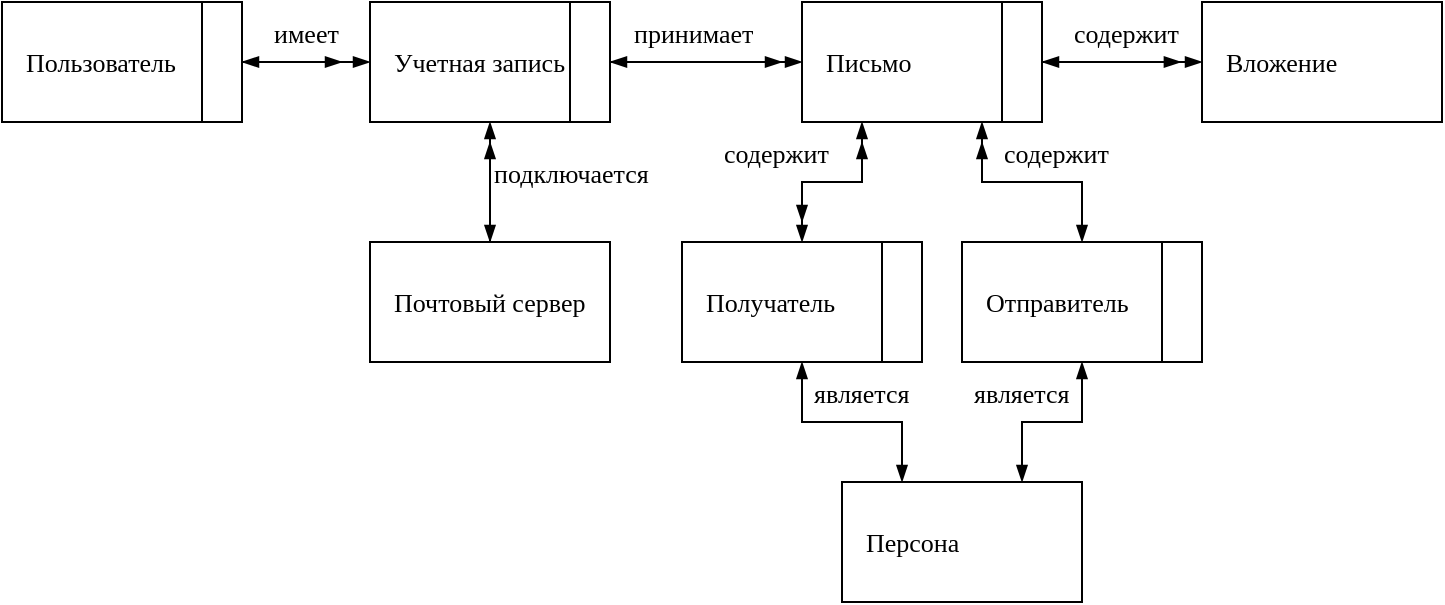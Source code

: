 <mxfile version="15.8.9" type="device"><diagram id="9D5RyQ2uw_C8btGn4zdh" name="Page-1"><mxGraphModel dx="1185" dy="658" grid="0" gridSize="10" guides="1" tooltips="1" connect="1" arrows="1" fold="1" page="1" pageScale="1" pageWidth="827" pageHeight="1169" math="0" shadow="0"><root><mxCell id="0"/><mxCell id="1" parent="0"/><mxCell id="5fARgsK9fEYfD4weJ0QA-1" value="Пользователь" style="rounded=0;whiteSpace=wrap;html=1;fontFamily=Times New Roman;fontSize=13;align=left;spacingLeft=10;" vertex="1" parent="1"><mxGeometry x="80" y="190" width="120" height="60" as="geometry"/></mxCell><mxCell id="5fARgsK9fEYfD4weJ0QA-2" value="Учетная запись" style="rounded=0;whiteSpace=wrap;html=1;fontFamily=Times New Roman;fontSize=13;align=left;spacingLeft=10;" vertex="1" parent="1"><mxGeometry x="264" y="190" width="120" height="60" as="geometry"/></mxCell><mxCell id="5fARgsK9fEYfD4weJ0QA-3" value="Почтовый сервер" style="rounded=0;whiteSpace=wrap;html=1;fontFamily=Times New Roman;fontSize=13;align=left;spacingLeft=10;" vertex="1" parent="1"><mxGeometry x="264" y="310" width="120" height="60" as="geometry"/></mxCell><mxCell id="5fARgsK9fEYfD4weJ0QA-4" value="Письмо" style="rounded=0;whiteSpace=wrap;html=1;fontFamily=Times New Roman;fontSize=13;align=left;spacingLeft=10;" vertex="1" parent="1"><mxGeometry x="480" y="190" width="120" height="60" as="geometry"/></mxCell><mxCell id="5fARgsK9fEYfD4weJ0QA-5" value="Получатель" style="rounded=0;whiteSpace=wrap;html=1;fontFamily=Times New Roman;fontSize=13;align=left;spacingLeft=10;" vertex="1" parent="1"><mxGeometry x="420" y="310" width="120" height="60" as="geometry"/></mxCell><mxCell id="5fARgsK9fEYfD4weJ0QA-6" value="Отправитель" style="rounded=0;whiteSpace=wrap;html=1;fontFamily=Times New Roman;fontSize=13;align=left;spacingLeft=10;" vertex="1" parent="1"><mxGeometry x="560" y="310" width="120" height="60" as="geometry"/></mxCell><mxCell id="5fARgsK9fEYfD4weJ0QA-7" value="Персона" style="rounded=0;whiteSpace=wrap;html=1;fontFamily=Times New Roman;fontSize=13;align=left;spacingLeft=10;" vertex="1" parent="1"><mxGeometry x="500" y="430" width="120" height="60" as="geometry"/></mxCell><mxCell id="5fARgsK9fEYfD4weJ0QA-8" value="Вложение" style="rounded=0;whiteSpace=wrap;html=1;fontFamily=Times New Roman;fontSize=13;align=left;spacingLeft=10;" vertex="1" parent="1"><mxGeometry x="680" y="190" width="120" height="60" as="geometry"/></mxCell><mxCell id="5fARgsK9fEYfD4weJ0QA-16" value="" style="endArrow=blockThin;html=1;rounded=0;fontFamily=Times New Roman;fontSize=13;exitX=1;exitY=0.5;exitDx=0;exitDy=0;endFill=1;" edge="1" parent="1" source="5fARgsK9fEYfD4weJ0QA-1"><mxGeometry width="50" height="50" relative="1" as="geometry"><mxPoint x="160" y="290" as="sourcePoint"/><mxPoint x="250" y="220" as="targetPoint"/></mxGeometry></mxCell><mxCell id="5fARgsK9fEYfD4weJ0QA-17" value="" style="endArrow=blockThin;html=1;rounded=0;fontFamily=Times New Roman;fontSize=13;endFill=1;exitX=0.5;exitY=0;exitDx=0;exitDy=0;" edge="1" parent="1" source="5fARgsK9fEYfD4weJ0QA-3"><mxGeometry width="50" height="50" relative="1" as="geometry"><mxPoint x="360" y="280" as="sourcePoint"/><mxPoint x="324" y="260" as="targetPoint"/></mxGeometry></mxCell><mxCell id="5fARgsK9fEYfD4weJ0QA-18" value="" style="endArrow=blockThin;html=1;rounded=0;fontFamily=Times New Roman;fontSize=13;exitX=1;exitY=0.5;exitDx=0;exitDy=0;endFill=1;" edge="1" parent="1" source="5fARgsK9fEYfD4weJ0QA-2"><mxGeometry width="50" height="50" relative="1" as="geometry"><mxPoint x="660" y="280" as="sourcePoint"/><mxPoint x="470" y="220" as="targetPoint"/></mxGeometry></mxCell><mxCell id="5fARgsK9fEYfD4weJ0QA-19" value="" style="endArrow=blockThin;html=1;rounded=0;fontFamily=Times New Roman;fontSize=13;endFill=1;entryX=0.743;entryY=1.001;entryDx=0;entryDy=0;entryPerimeter=0;" edge="1" parent="1" target="5fARgsK9fEYfD4weJ0QA-41"><mxGeometry width="50" height="50" relative="1" as="geometry"><mxPoint x="600" y="220" as="sourcePoint"/><mxPoint x="650" y="220" as="targetPoint"/></mxGeometry></mxCell><mxCell id="5fARgsK9fEYfD4weJ0QA-20" value="" style="endArrow=blockThin;startArrow=blockThin;html=1;rounded=0;fontFamily=Times New Roman;fontSize=13;entryX=0.25;entryY=1;entryDx=0;entryDy=0;exitX=0.5;exitY=0;exitDx=0;exitDy=0;endFill=1;startFill=1;" edge="1" parent="1" source="5fARgsK9fEYfD4weJ0QA-5" target="5fARgsK9fEYfD4weJ0QA-4"><mxGeometry width="50" height="50" relative="1" as="geometry"><mxPoint x="390" y="320" as="sourcePoint"/><mxPoint x="440" y="270" as="targetPoint"/><Array as="points"><mxPoint x="480" y="280"/><mxPoint x="510" y="280"/></Array></mxGeometry></mxCell><mxCell id="5fARgsK9fEYfD4weJ0QA-21" value="" style="endArrow=blockThin;startArrow=blockThin;html=1;rounded=0;fontFamily=Times New Roman;fontSize=13;entryX=1;entryY=0.5;entryDx=0;entryDy=0;exitX=0;exitY=0.5;exitDx=0;exitDy=0;endFill=1;startFill=1;" edge="1" parent="1" source="5fARgsK9fEYfD4weJ0QA-2" target="5fARgsK9fEYfD4weJ0QA-1"><mxGeometry width="50" height="50" relative="1" as="geometry"><mxPoint x="490" y="320" as="sourcePoint"/><mxPoint x="520" y="260" as="targetPoint"/></mxGeometry></mxCell><mxCell id="5fARgsK9fEYfD4weJ0QA-22" value="" style="endArrow=blockThin;startArrow=blockThin;html=1;rounded=0;fontFamily=Times New Roman;fontSize=13;entryX=0.5;entryY=1;entryDx=0;entryDy=0;exitX=0.5;exitY=0;exitDx=0;exitDy=0;endFill=1;startFill=1;" edge="1" parent="1" source="5fARgsK9fEYfD4weJ0QA-3" target="5fARgsK9fEYfD4weJ0QA-2"><mxGeometry width="50" height="50" relative="1" as="geometry"><mxPoint x="500" y="330" as="sourcePoint"/><mxPoint x="530" y="270" as="targetPoint"/></mxGeometry></mxCell><mxCell id="5fARgsK9fEYfD4weJ0QA-23" value="" style="endArrow=blockThin;startArrow=blockThin;html=1;rounded=0;fontFamily=Times New Roman;fontSize=13;entryX=0.75;entryY=1;entryDx=0;entryDy=0;exitX=0.5;exitY=0;exitDx=0;exitDy=0;endFill=1;startFill=1;" edge="1" parent="1" source="5fARgsK9fEYfD4weJ0QA-6" target="5fARgsK9fEYfD4weJ0QA-4"><mxGeometry width="50" height="50" relative="1" as="geometry"><mxPoint x="510" y="340" as="sourcePoint"/><mxPoint x="540" y="280" as="targetPoint"/><Array as="points"><mxPoint x="620" y="280"/><mxPoint x="570" y="280"/></Array></mxGeometry></mxCell><mxCell id="5fARgsK9fEYfD4weJ0QA-24" value="" style="endArrow=blockThin;startArrow=blockThin;html=1;rounded=0;fontFamily=Times New Roman;fontSize=13;entryX=0.5;entryY=1;entryDx=0;entryDy=0;exitX=0.75;exitY=0;exitDx=0;exitDy=0;endFill=1;startFill=1;" edge="1" parent="1" source="5fARgsK9fEYfD4weJ0QA-7" target="5fARgsK9fEYfD4weJ0QA-6"><mxGeometry width="50" height="50" relative="1" as="geometry"><mxPoint x="520" y="350" as="sourcePoint"/><mxPoint x="550" y="290" as="targetPoint"/><Array as="points"><mxPoint x="590" y="400"/><mxPoint x="620" y="400"/></Array></mxGeometry></mxCell><mxCell id="5fARgsK9fEYfD4weJ0QA-25" value="" style="endArrow=blockThin;startArrow=blockThin;html=1;rounded=0;fontFamily=Times New Roman;fontSize=13;entryX=0.5;entryY=1;entryDx=0;entryDy=0;exitX=0.25;exitY=0;exitDx=0;exitDy=0;endFill=1;startFill=1;" edge="1" parent="1" source="5fARgsK9fEYfD4weJ0QA-7" target="5fARgsK9fEYfD4weJ0QA-5"><mxGeometry width="50" height="50" relative="1" as="geometry"><mxPoint x="530" y="360" as="sourcePoint"/><mxPoint x="560" y="300" as="targetPoint"/><Array as="points"><mxPoint x="530" y="400"/><mxPoint x="480" y="400"/></Array></mxGeometry></mxCell><mxCell id="5fARgsK9fEYfD4weJ0QA-26" value="" style="endArrow=blockThin;startArrow=blockThin;html=1;rounded=0;fontFamily=Times New Roman;fontSize=13;entryX=0;entryY=0.5;entryDx=0;entryDy=0;exitX=1;exitY=0.5;exitDx=0;exitDy=0;endFill=1;startFill=1;" edge="1" parent="1" source="5fARgsK9fEYfD4weJ0QA-2" target="5fARgsK9fEYfD4weJ0QA-4"><mxGeometry width="50" height="50" relative="1" as="geometry"><mxPoint x="540" y="370" as="sourcePoint"/><mxPoint x="570" y="310" as="targetPoint"/></mxGeometry></mxCell><mxCell id="5fARgsK9fEYfD4weJ0QA-27" value="" style="endArrow=blockThin;startArrow=blockThin;html=1;rounded=0;fontFamily=Times New Roman;fontSize=13;entryX=0;entryY=0.5;entryDx=0;entryDy=0;exitX=1;exitY=0.5;exitDx=0;exitDy=0;endFill=1;startFill=1;" edge="1" parent="1" source="5fARgsK9fEYfD4weJ0QA-4" target="5fARgsK9fEYfD4weJ0QA-8"><mxGeometry width="50" height="50" relative="1" as="geometry"><mxPoint x="550" y="380" as="sourcePoint"/><mxPoint x="580" y="320" as="targetPoint"/></mxGeometry></mxCell><mxCell id="5fARgsK9fEYfD4weJ0QA-28" value="" style="endArrow=blockThin;html=1;rounded=0;fontFamily=Times New Roman;fontSize=13;endFill=1;" edge="1" parent="1"><mxGeometry width="50" height="50" relative="1" as="geometry"><mxPoint x="510" y="280" as="sourcePoint"/><mxPoint x="510" y="260" as="targetPoint"/></mxGeometry></mxCell><mxCell id="5fARgsK9fEYfD4weJ0QA-29" value="" style="endArrow=blockThin;html=1;rounded=0;fontFamily=Times New Roman;fontSize=13;endFill=1;" edge="1" parent="1"><mxGeometry width="50" height="50" relative="1" as="geometry"><mxPoint x="480" y="280" as="sourcePoint"/><mxPoint x="480" y="300" as="targetPoint"/></mxGeometry></mxCell><mxCell id="5fARgsK9fEYfD4weJ0QA-30" value="" style="endArrow=blockThin;html=1;rounded=0;fontFamily=Times New Roman;fontSize=13;endFill=1;" edge="1" parent="1"><mxGeometry width="50" height="50" relative="1" as="geometry"><mxPoint x="570" y="280" as="sourcePoint"/><mxPoint x="570" y="260" as="targetPoint"/></mxGeometry></mxCell><mxCell id="5fARgsK9fEYfD4weJ0QA-35" value="имеет" style="text;strokeColor=none;fillColor=none;align=left;verticalAlign=middle;spacingLeft=4;spacingRight=4;overflow=hidden;points=[[0,0.5],[1,0.5]];portConstraint=eastwest;rotatable=0;fontFamily=Times New Roman;fontSize=13;" vertex="1" parent="1"><mxGeometry x="210" y="190" width="80" height="30" as="geometry"/></mxCell><mxCell id="5fARgsK9fEYfD4weJ0QA-36" value="принимает" style="text;strokeColor=none;fillColor=none;align=left;verticalAlign=middle;spacingLeft=4;spacingRight=4;overflow=hidden;points=[[0,0.5],[1,0.5]];portConstraint=eastwest;rotatable=0;fontFamily=Times New Roman;fontSize=13;" vertex="1" parent="1"><mxGeometry x="390" y="190" width="80" height="30" as="geometry"/></mxCell><mxCell id="5fARgsK9fEYfD4weJ0QA-37" value="подключается к" style="text;strokeColor=none;fillColor=none;align=left;verticalAlign=middle;spacingLeft=4;spacingRight=4;overflow=hidden;points=[[0,0.5],[1,0.5]];portConstraint=eastwest;rotatable=0;fontFamily=Times New Roman;fontSize=13;" vertex="1" parent="1"><mxGeometry x="320" y="260" width="90" height="30" as="geometry"/></mxCell><mxCell id="5fARgsK9fEYfD4weJ0QA-38" value="" style="rounded=0;whiteSpace=wrap;html=1;fontFamily=Times New Roman;fontSize=13;" vertex="1" parent="1"><mxGeometry x="180" y="190" width="20" height="60" as="geometry"/></mxCell><mxCell id="5fARgsK9fEYfD4weJ0QA-39" value="" style="rounded=0;whiteSpace=wrap;html=1;fontFamily=Times New Roman;fontSize=13;" vertex="1" parent="1"><mxGeometry x="364" y="190" width="20" height="60" as="geometry"/></mxCell><mxCell id="5fARgsK9fEYfD4weJ0QA-40" value="" style="rounded=0;whiteSpace=wrap;html=1;fontFamily=Times New Roman;fontSize=13;" vertex="1" parent="1"><mxGeometry x="580" y="190" width="20" height="60" as="geometry"/></mxCell><mxCell id="5fARgsK9fEYfD4weJ0QA-41" value="содержит" style="text;strokeColor=none;fillColor=none;align=left;verticalAlign=middle;spacingLeft=4;spacingRight=4;overflow=hidden;points=[[0,0.5],[1,0.5]];portConstraint=eastwest;rotatable=0;fontFamily=Times New Roman;fontSize=13;" vertex="1" parent="1"><mxGeometry x="610" y="190" width="80" height="30" as="geometry"/></mxCell><mxCell id="5fARgsK9fEYfD4weJ0QA-42" value="содержит" style="text;strokeColor=none;fillColor=none;align=left;verticalAlign=middle;spacingLeft=4;spacingRight=4;overflow=hidden;points=[[0,0.5],[1,0.5]];portConstraint=eastwest;rotatable=0;fontFamily=Times New Roman;fontSize=13;" vertex="1" parent="1"><mxGeometry x="435" y="250" width="90" height="30" as="geometry"/></mxCell><mxCell id="5fARgsK9fEYfD4weJ0QA-43" value="содержит" style="text;strokeColor=none;fillColor=none;align=left;verticalAlign=middle;spacingLeft=4;spacingRight=4;overflow=hidden;points=[[0,0.5],[1,0.5]];portConstraint=eastwest;rotatable=0;fontFamily=Times New Roman;fontSize=13;" vertex="1" parent="1"><mxGeometry x="575" y="250" width="90" height="30" as="geometry"/></mxCell><mxCell id="5fARgsK9fEYfD4weJ0QA-44" value="" style="rounded=0;whiteSpace=wrap;html=1;fontFamily=Times New Roman;fontSize=13;" vertex="1" parent="1"><mxGeometry x="520" y="310" width="20" height="60" as="geometry"/></mxCell><mxCell id="5fARgsK9fEYfD4weJ0QA-45" value="" style="rounded=0;whiteSpace=wrap;html=1;fontFamily=Times New Roman;fontSize=13;" vertex="1" parent="1"><mxGeometry x="660" y="310" width="20" height="60" as="geometry"/></mxCell><mxCell id="5fARgsK9fEYfD4weJ0QA-46" value="является" style="text;strokeColor=none;fillColor=none;align=left;verticalAlign=middle;spacingLeft=4;spacingRight=4;overflow=hidden;points=[[0,0.5],[1,0.5]];portConstraint=eastwest;rotatable=0;fontFamily=Times New Roman;fontSize=13;" vertex="1" parent="1"><mxGeometry x="480" y="370" width="90" height="30" as="geometry"/></mxCell><mxCell id="5fARgsK9fEYfD4weJ0QA-47" value="является" style="text;strokeColor=none;fillColor=none;align=left;verticalAlign=middle;spacingLeft=4;spacingRight=4;overflow=hidden;points=[[0,0.5],[1,0.5]];portConstraint=eastwest;rotatable=0;fontFamily=Times New Roman;fontSize=13;" vertex="1" parent="1"><mxGeometry x="560" y="370" width="90" height="30" as="geometry"/></mxCell></root></mxGraphModel></diagram></mxfile>